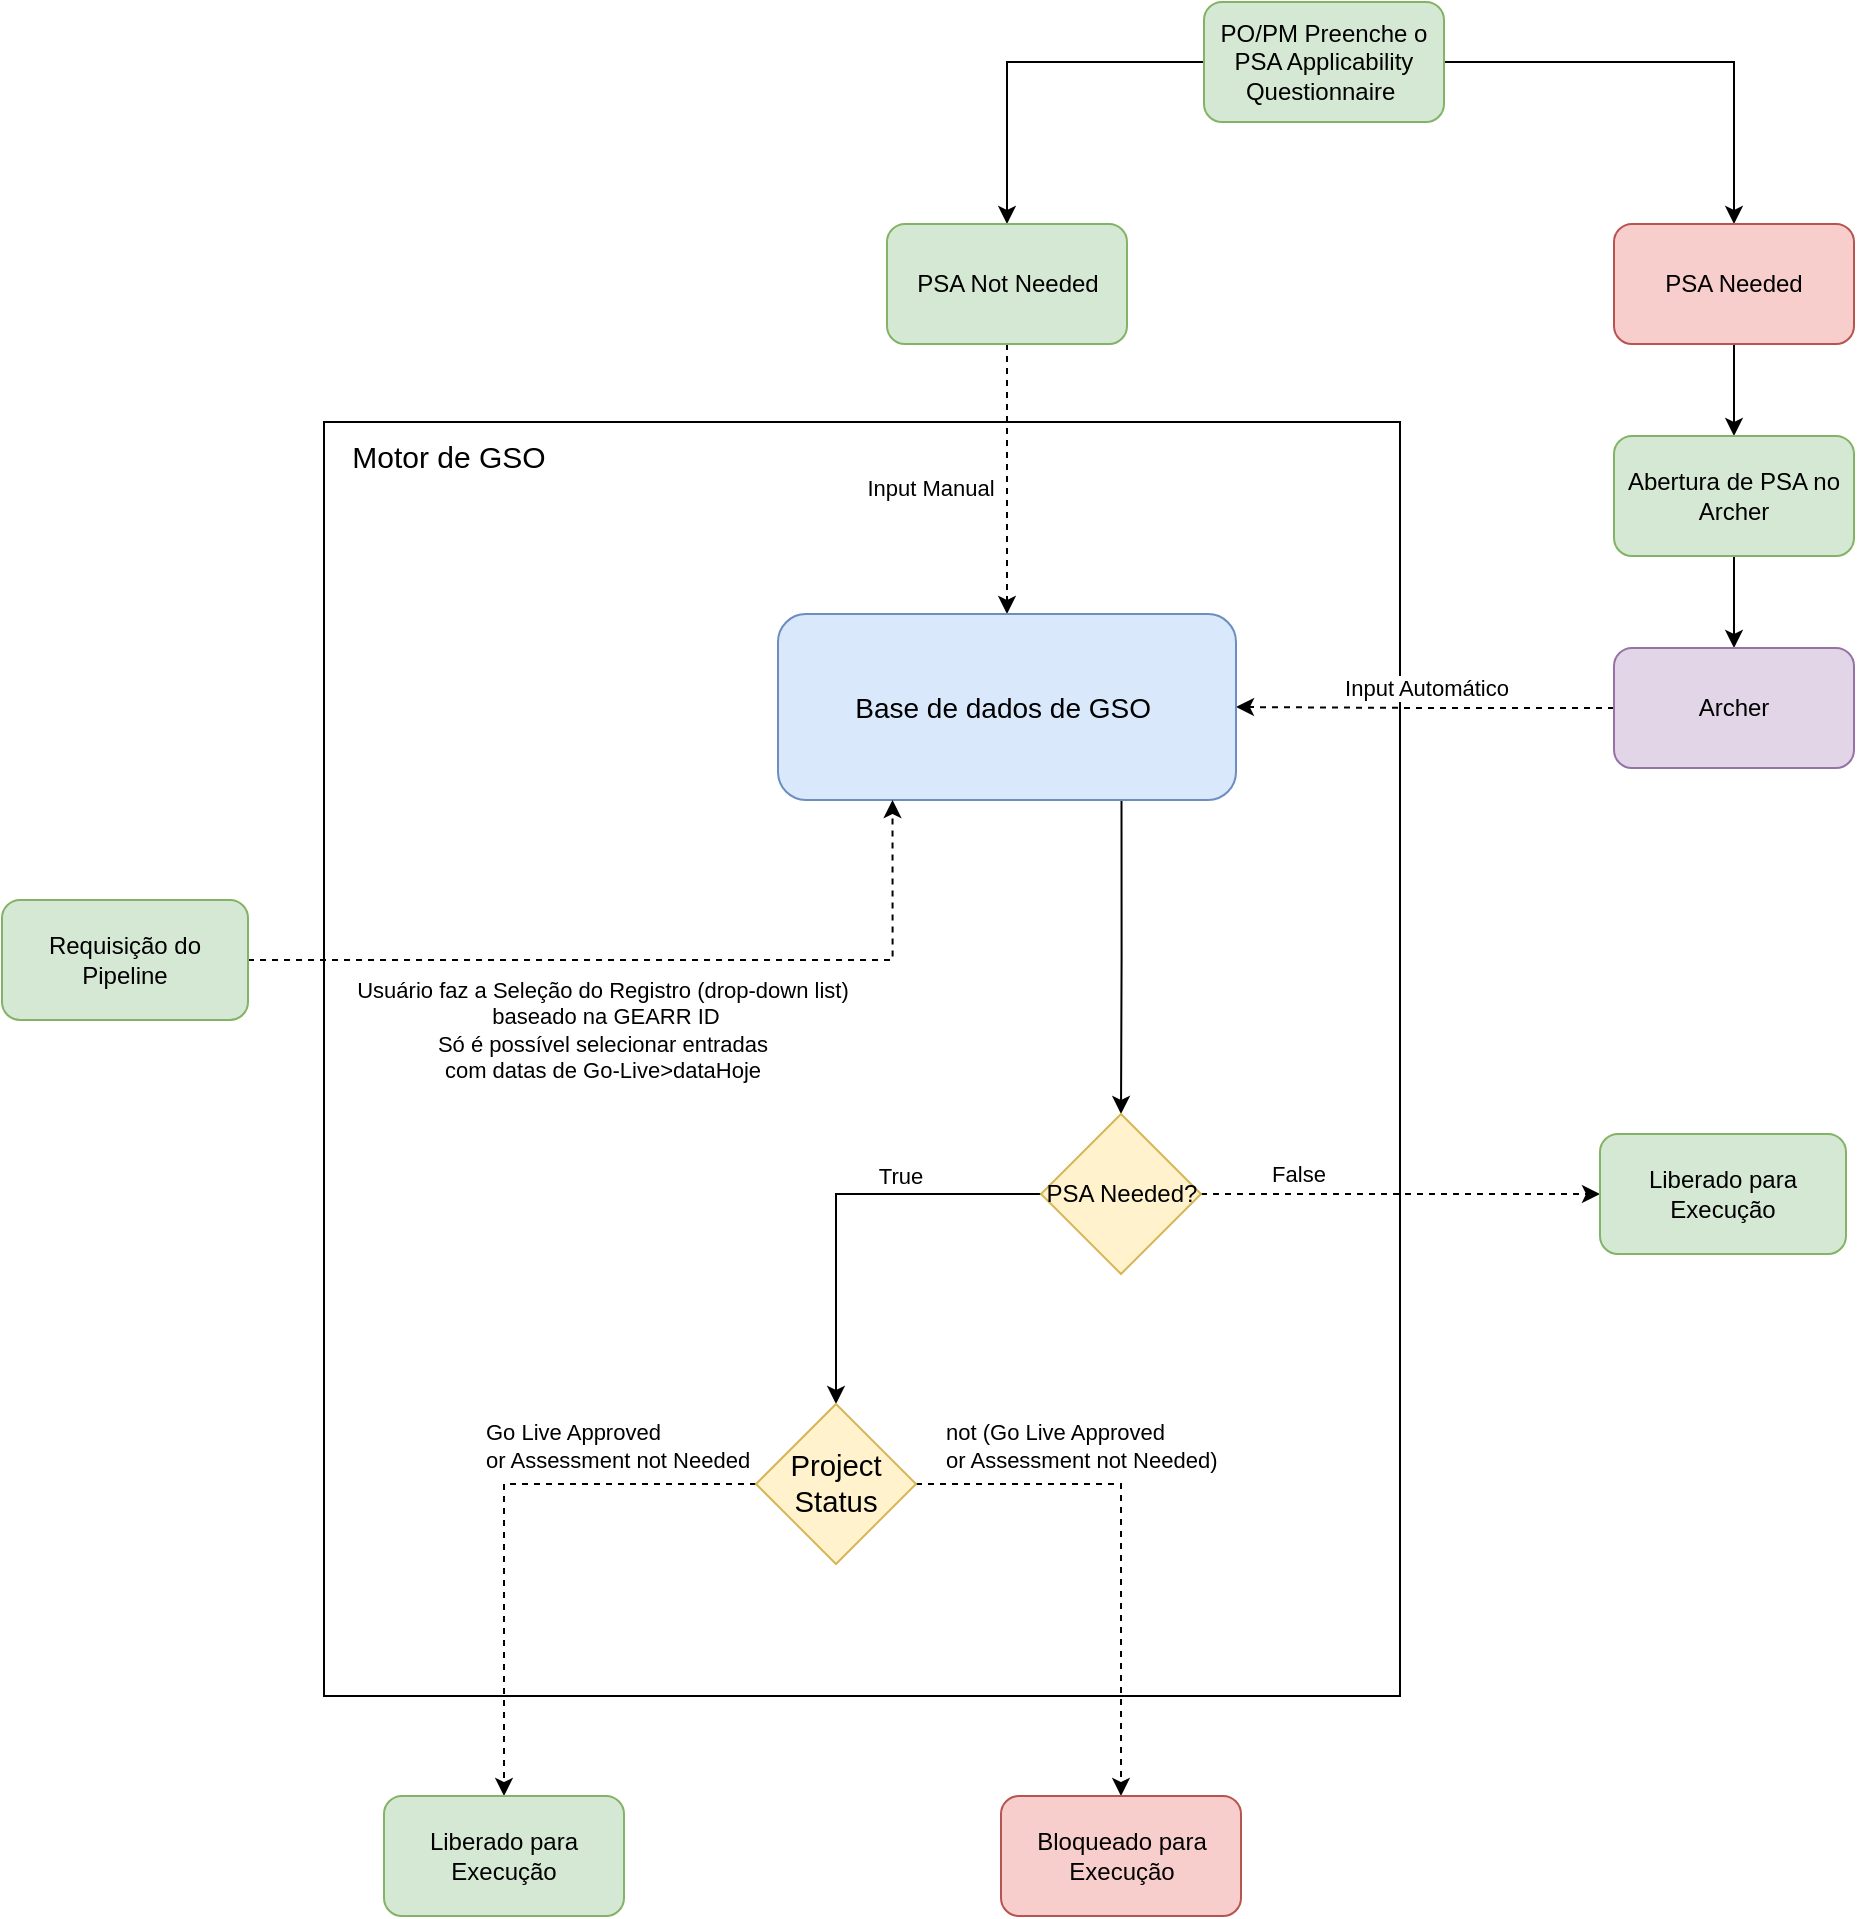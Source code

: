<mxfile version="14.7.7" type="github">
  <diagram id="prtHgNgQTEPvFCAcTncT" name="Page-1">
    <mxGraphModel dx="-579" dy="941" grid="0" gridSize="10" guides="1" tooltips="1" connect="1" arrows="1" fold="1" page="0" pageScale="1" pageWidth="827" pageHeight="1169" background="#ffffff" math="0" shadow="0">
      <root>
        <mxCell id="0" />
        <mxCell id="1" parent="0" />
        <mxCell id="G1Xill-yS94K5dL7RhQr-33" value="&lt;br&gt;" style="rounded=0;whiteSpace=wrap;html=1;" parent="1" vertex="1">
          <mxGeometry x="1802" y="64" width="538" height="637" as="geometry" />
        </mxCell>
        <mxCell id="G1Xill-yS94K5dL7RhQr-30" style="edgeStyle=orthogonalEdgeStyle;rounded=0;orthogonalLoop=1;jettySize=auto;html=1;entryX=0.5;entryY=0;entryDx=0;entryDy=0;" parent="1" source="G1Xill-yS94K5dL7RhQr-25" target="G1Xill-yS94K5dL7RhQr-26" edge="1">
          <mxGeometry relative="1" as="geometry" />
        </mxCell>
        <mxCell id="G1Xill-yS94K5dL7RhQr-31" style="edgeStyle=orthogonalEdgeStyle;rounded=0;orthogonalLoop=1;jettySize=auto;html=1;entryX=0.5;entryY=0;entryDx=0;entryDy=0;" parent="1" source="G1Xill-yS94K5dL7RhQr-25" target="G1Xill-yS94K5dL7RhQr-27" edge="1">
          <mxGeometry relative="1" as="geometry">
            <Array as="points">
              <mxPoint x="2507" y="-116" />
            </Array>
          </mxGeometry>
        </mxCell>
        <mxCell id="G1Xill-yS94K5dL7RhQr-25" value="PO/PM Preenche o PSA Applicability Questionnaire&amp;nbsp;" style="rounded=1;whiteSpace=wrap;html=1;fillColor=#d5e8d4;strokeColor=#82b366;" parent="1" vertex="1">
          <mxGeometry x="2242" y="-146" width="120" height="60" as="geometry" />
        </mxCell>
        <mxCell id="G1Xill-yS94K5dL7RhQr-43" style="edgeStyle=orthogonalEdgeStyle;rounded=0;orthogonalLoop=1;jettySize=auto;html=1;entryX=0.5;entryY=0;entryDx=0;entryDy=0;dashed=1;" parent="1" source="G1Xill-yS94K5dL7RhQr-26" target="G1Xill-yS94K5dL7RhQr-39" edge="1">
          <mxGeometry relative="1" as="geometry" />
        </mxCell>
        <mxCell id="G1Xill-yS94K5dL7RhQr-44" value="Input Manual" style="edgeLabel;html=1;align=center;verticalAlign=middle;resizable=0;points=[];" parent="G1Xill-yS94K5dL7RhQr-43" vertex="1" connectable="0">
          <mxGeometry x="-0.235" y="4" relative="1" as="geometry">
            <mxPoint x="-43" y="20" as="offset" />
          </mxGeometry>
        </mxCell>
        <mxCell id="G1Xill-yS94K5dL7RhQr-26" value="PSA Not Needed" style="rounded=1;whiteSpace=wrap;html=1;fillColor=#d5e8d4;strokeColor=#82b366;" parent="1" vertex="1">
          <mxGeometry x="2083.5" y="-35" width="120" height="60" as="geometry" />
        </mxCell>
        <mxCell id="G1Xill-yS94K5dL7RhQr-36" style="edgeStyle=orthogonalEdgeStyle;rounded=0;orthogonalLoop=1;jettySize=auto;html=1;" parent="1" source="G1Xill-yS94K5dL7RhQr-27" target="G1Xill-yS94K5dL7RhQr-35" edge="1">
          <mxGeometry relative="1" as="geometry" />
        </mxCell>
        <mxCell id="G1Xill-yS94K5dL7RhQr-27" value="PSA Needed" style="rounded=1;whiteSpace=wrap;html=1;fillColor=#f8cecc;strokeColor=#b85450;" parent="1" vertex="1">
          <mxGeometry x="2447" y="-35" width="120" height="60" as="geometry" />
        </mxCell>
        <mxCell id="G1Xill-yS94K5dL7RhQr-34" value="&lt;font style=&quot;font-size: 15px&quot;&gt;Motor de GSO&lt;/font&gt;" style="text;html=1;strokeColor=none;fillColor=none;align=center;verticalAlign=middle;whiteSpace=wrap;rounded=0;" parent="1" vertex="1">
          <mxGeometry x="1802" y="71" width="125" height="20" as="geometry" />
        </mxCell>
        <mxCell id="G1Xill-yS94K5dL7RhQr-38" style="edgeStyle=orthogonalEdgeStyle;rounded=0;orthogonalLoop=1;jettySize=auto;html=1;entryX=0.5;entryY=0;entryDx=0;entryDy=0;" parent="1" source="G1Xill-yS94K5dL7RhQr-35" target="G1Xill-yS94K5dL7RhQr-37" edge="1">
          <mxGeometry relative="1" as="geometry" />
        </mxCell>
        <mxCell id="G1Xill-yS94K5dL7RhQr-35" value="Abertura de PSA no Archer" style="rounded=1;whiteSpace=wrap;html=1;fillColor=#d5e8d4;strokeColor=#82b366;" parent="1" vertex="1">
          <mxGeometry x="2447" y="71" width="120" height="60" as="geometry" />
        </mxCell>
        <mxCell id="G1Xill-yS94K5dL7RhQr-40" style="edgeStyle=orthogonalEdgeStyle;rounded=0;orthogonalLoop=1;jettySize=auto;html=1;entryX=1;entryY=0.5;entryDx=0;entryDy=0;dashed=1;" parent="1" source="G1Xill-yS94K5dL7RhQr-37" target="G1Xill-yS94K5dL7RhQr-39" edge="1">
          <mxGeometry relative="1" as="geometry" />
        </mxCell>
        <mxCell id="G1Xill-yS94K5dL7RhQr-41" value="Input Automático" style="edgeLabel;html=1;align=center;verticalAlign=middle;resizable=0;points=[];" parent="G1Xill-yS94K5dL7RhQr-40" vertex="1" connectable="0">
          <mxGeometry x="-0.247" relative="1" as="geometry">
            <mxPoint x="-23" y="-10" as="offset" />
          </mxGeometry>
        </mxCell>
        <mxCell id="G1Xill-yS94K5dL7RhQr-37" value="Archer" style="rounded=1;whiteSpace=wrap;html=1;fillColor=#e1d5e7;strokeColor=#9673a6;" parent="1" vertex="1">
          <mxGeometry x="2447" y="177" width="120" height="60" as="geometry" />
        </mxCell>
        <mxCell id="51HbqPfLCFMCIUEoYZ8Y-1" style="edgeStyle=orthogonalEdgeStyle;rounded=0;orthogonalLoop=1;jettySize=auto;html=1;entryX=0.5;entryY=0;entryDx=0;entryDy=0;exitX=0.75;exitY=1;exitDx=0;exitDy=0;" edge="1" parent="1" source="G1Xill-yS94K5dL7RhQr-39" target="G1Xill-yS94K5dL7RhQr-55">
          <mxGeometry relative="1" as="geometry" />
        </mxCell>
        <mxCell id="G1Xill-yS94K5dL7RhQr-39" value="&lt;font style=&quot;font-size: 14px&quot;&gt;Base de dados de GSO&amp;nbsp;&lt;/font&gt;" style="rounded=1;whiteSpace=wrap;html=1;fillColor=#dae8fc;strokeColor=#6c8ebf;" parent="1" vertex="1">
          <mxGeometry x="2029" y="160" width="229" height="93" as="geometry" />
        </mxCell>
        <mxCell id="G1Xill-yS94K5dL7RhQr-49" style="edgeStyle=orthogonalEdgeStyle;rounded=0;orthogonalLoop=1;jettySize=auto;html=1;entryX=0.25;entryY=1;entryDx=0;entryDy=0;dashed=1;" parent="1" source="G1Xill-yS94K5dL7RhQr-45" target="G1Xill-yS94K5dL7RhQr-39" edge="1">
          <mxGeometry relative="1" as="geometry" />
        </mxCell>
        <mxCell id="G1Xill-yS94K5dL7RhQr-51" value="Usuário faz a Seleção do Registro (drop-down list)&lt;br&gt;&amp;nbsp;baseado na GEARR ID&lt;br&gt;Só é possível selecionar entradas &lt;br&gt;com datas de Go-Live&amp;gt;dataHoje" style="edgeLabel;html=1;align=center;verticalAlign=middle;resizable=0;points=[];" parent="G1Xill-yS94K5dL7RhQr-49" vertex="1" connectable="0">
          <mxGeometry x="-0.042" y="-2" relative="1" as="geometry">
            <mxPoint x="-16" y="33" as="offset" />
          </mxGeometry>
        </mxCell>
        <mxCell id="G1Xill-yS94K5dL7RhQr-45" value="Requisição do Pipeline" style="rounded=1;whiteSpace=wrap;html=1;fillColor=#d5e8d4;strokeColor=#82b366;" parent="1" vertex="1">
          <mxGeometry x="1641" y="303" width="123" height="60" as="geometry" />
        </mxCell>
        <mxCell id="G1Xill-yS94K5dL7RhQr-62" style="edgeStyle=orthogonalEdgeStyle;rounded=0;orthogonalLoop=1;jettySize=auto;html=1;entryX=0.5;entryY=0;entryDx=0;entryDy=0;" parent="1" source="G1Xill-yS94K5dL7RhQr-55" target="G1Xill-yS94K5dL7RhQr-67" edge="1">
          <mxGeometry relative="1" as="geometry">
            <mxPoint x="1981.5" y="544" as="targetPoint" />
          </mxGeometry>
        </mxCell>
        <mxCell id="G1Xill-yS94K5dL7RhQr-64" value="True" style="edgeLabel;html=1;align=center;verticalAlign=middle;resizable=0;points=[];" parent="G1Xill-yS94K5dL7RhQr-62" vertex="1" connectable="0">
          <mxGeometry x="-0.227" y="2" relative="1" as="geometry">
            <mxPoint x="9" y="-11" as="offset" />
          </mxGeometry>
        </mxCell>
        <mxCell id="G1Xill-yS94K5dL7RhQr-65" style="edgeStyle=orthogonalEdgeStyle;rounded=0;orthogonalLoop=1;jettySize=auto;html=1;entryX=0;entryY=0.5;entryDx=0;entryDy=0;dashed=1;" parent="1" source="G1Xill-yS94K5dL7RhQr-55" target="G1Xill-yS94K5dL7RhQr-61" edge="1">
          <mxGeometry relative="1" as="geometry" />
        </mxCell>
        <mxCell id="G1Xill-yS94K5dL7RhQr-66" value="False" style="edgeLabel;html=1;align=center;verticalAlign=middle;resizable=0;points=[];" parent="G1Xill-yS94K5dL7RhQr-65" vertex="1" connectable="0">
          <mxGeometry x="0.382" y="2" relative="1" as="geometry">
            <mxPoint x="-90" y="-8" as="offset" />
          </mxGeometry>
        </mxCell>
        <mxCell id="G1Xill-yS94K5dL7RhQr-55" value="PSA Needed?" style="rhombus;whiteSpace=wrap;html=1;fillColor=#fff2cc;strokeColor=#d6b656;" parent="1" vertex="1">
          <mxGeometry x="2160.5" y="410" width="80" height="80" as="geometry" />
        </mxCell>
        <mxCell id="G1Xill-yS94K5dL7RhQr-61" value="Liberado para Execução" style="rounded=1;whiteSpace=wrap;html=1;fillColor=#d5e8d4;strokeColor=#82b366;" parent="1" vertex="1">
          <mxGeometry x="2440" y="420" width="123" height="60" as="geometry" />
        </mxCell>
        <mxCell id="G1Xill-yS94K5dL7RhQr-69" style="edgeStyle=orthogonalEdgeStyle;rounded=0;orthogonalLoop=1;jettySize=auto;html=1;entryX=0.5;entryY=0;entryDx=0;entryDy=0;dashed=1;" parent="1" source="G1Xill-yS94K5dL7RhQr-67" target="G1Xill-yS94K5dL7RhQr-68" edge="1">
          <mxGeometry relative="1" as="geometry" />
        </mxCell>
        <mxCell id="G1Xill-yS94K5dL7RhQr-72" style="edgeStyle=orthogonalEdgeStyle;rounded=0;orthogonalLoop=1;jettySize=auto;html=1;entryX=0.5;entryY=0;entryDx=0;entryDy=0;dashed=1;" parent="1" source="G1Xill-yS94K5dL7RhQr-67" target="G1Xill-yS94K5dL7RhQr-70" edge="1">
          <mxGeometry relative="1" as="geometry" />
        </mxCell>
        <mxCell id="G1Xill-yS94K5dL7RhQr-67" value="&lt;font face=&quot;calibri, sans-serif&quot;&gt;&lt;span style=&quot;font-size: 14.667px&quot;&gt;Project Status&lt;/span&gt;&lt;/font&gt;" style="rhombus;whiteSpace=wrap;html=1;fillColor=#fff2cc;strokeColor=#d6b656;" parent="1" vertex="1">
          <mxGeometry x="2018" y="555" width="80" height="80" as="geometry" />
        </mxCell>
        <mxCell id="G1Xill-yS94K5dL7RhQr-68" value="Liberado para Execução" style="rounded=1;whiteSpace=wrap;html=1;fillColor=#d5e8d4;strokeColor=#82b366;" parent="1" vertex="1">
          <mxGeometry x="1832" y="751" width="120" height="60" as="geometry" />
        </mxCell>
        <mxCell id="G1Xill-yS94K5dL7RhQr-70" value="Bloqueado para Execução" style="rounded=1;whiteSpace=wrap;html=1;fillColor=#f8cecc;strokeColor=#b85450;" parent="1" vertex="1">
          <mxGeometry x="2140.5" y="751" width="120" height="60" as="geometry" />
        </mxCell>
        <mxCell id="G1Xill-yS94K5dL7RhQr-73" value="&lt;span style=&quot;color: rgb(0, 0, 0); font-family: helvetica; font-size: 11px; font-style: normal; font-weight: 400; letter-spacing: normal; text-align: center; text-indent: 0px; text-transform: none; word-spacing: 0px; background-color: rgb(255, 255, 255); display: inline; float: none;&quot;&gt;not (Go Live Approved&lt;/span&gt;&lt;br style=&quot;color: rgb(0, 0, 0); font-family: helvetica; font-size: 11px; font-style: normal; font-weight: 400; letter-spacing: normal; text-align: center; text-indent: 0px; text-transform: none; word-spacing: 0px;&quot;&gt;&lt;span style=&quot;color: rgb(0, 0, 0); font-family: helvetica; font-size: 11px; font-style: normal; font-weight: 400; letter-spacing: normal; text-align: center; text-indent: 0px; text-transform: none; word-spacing: 0px; background-color: rgb(255, 255, 255); display: inline; float: none;&quot;&gt;or Assessment not Needed)&lt;/span&gt;" style="text;whiteSpace=wrap;html=1;" parent="1" vertex="1">
          <mxGeometry x="2111" y="555" width="145" height="42" as="geometry" />
        </mxCell>
        <mxCell id="G1Xill-yS94K5dL7RhQr-74" value="&lt;span style=&quot;color: rgb(0 , 0 , 0) ; font-style: normal ; font-weight: 400 ; letter-spacing: normal ; text-indent: 0px ; text-transform: none ; word-spacing: 0px ; font-family: &amp;#34;helvetica&amp;#34; ; font-size: 11px ; text-align: center ; background-color: rgb(255 , 255 , 255) ; display: inline ; float: none&quot;&gt;Go Live Approved&lt;/span&gt;&lt;br style=&quot;color: rgb(0 , 0 , 0) ; font-style: normal ; font-weight: 400 ; letter-spacing: normal ; text-indent: 0px ; text-transform: none ; word-spacing: 0px ; background-color: rgb(255 , 255 , 255) ; font-family: &amp;#34;helvetica&amp;#34; ; font-size: 11px ; text-align: center&quot;&gt;&lt;span style=&quot;color: rgb(0 , 0 , 0) ; font-style: normal ; font-weight: 400 ; letter-spacing: normal ; text-indent: 0px ; text-transform: none ; word-spacing: 0px ; font-family: &amp;#34;helvetica&amp;#34; ; font-size: 11px ; text-align: center ; background-color: rgb(255 , 255 , 255) ; display: inline ; float: none&quot;&gt;or Assessment not Needed&lt;/span&gt;" style="text;whiteSpace=wrap;html=1;" parent="1" vertex="1">
          <mxGeometry x="1881.004" y="554.996" width="152" height="42" as="geometry" />
        </mxCell>
      </root>
    </mxGraphModel>
  </diagram>
</mxfile>
